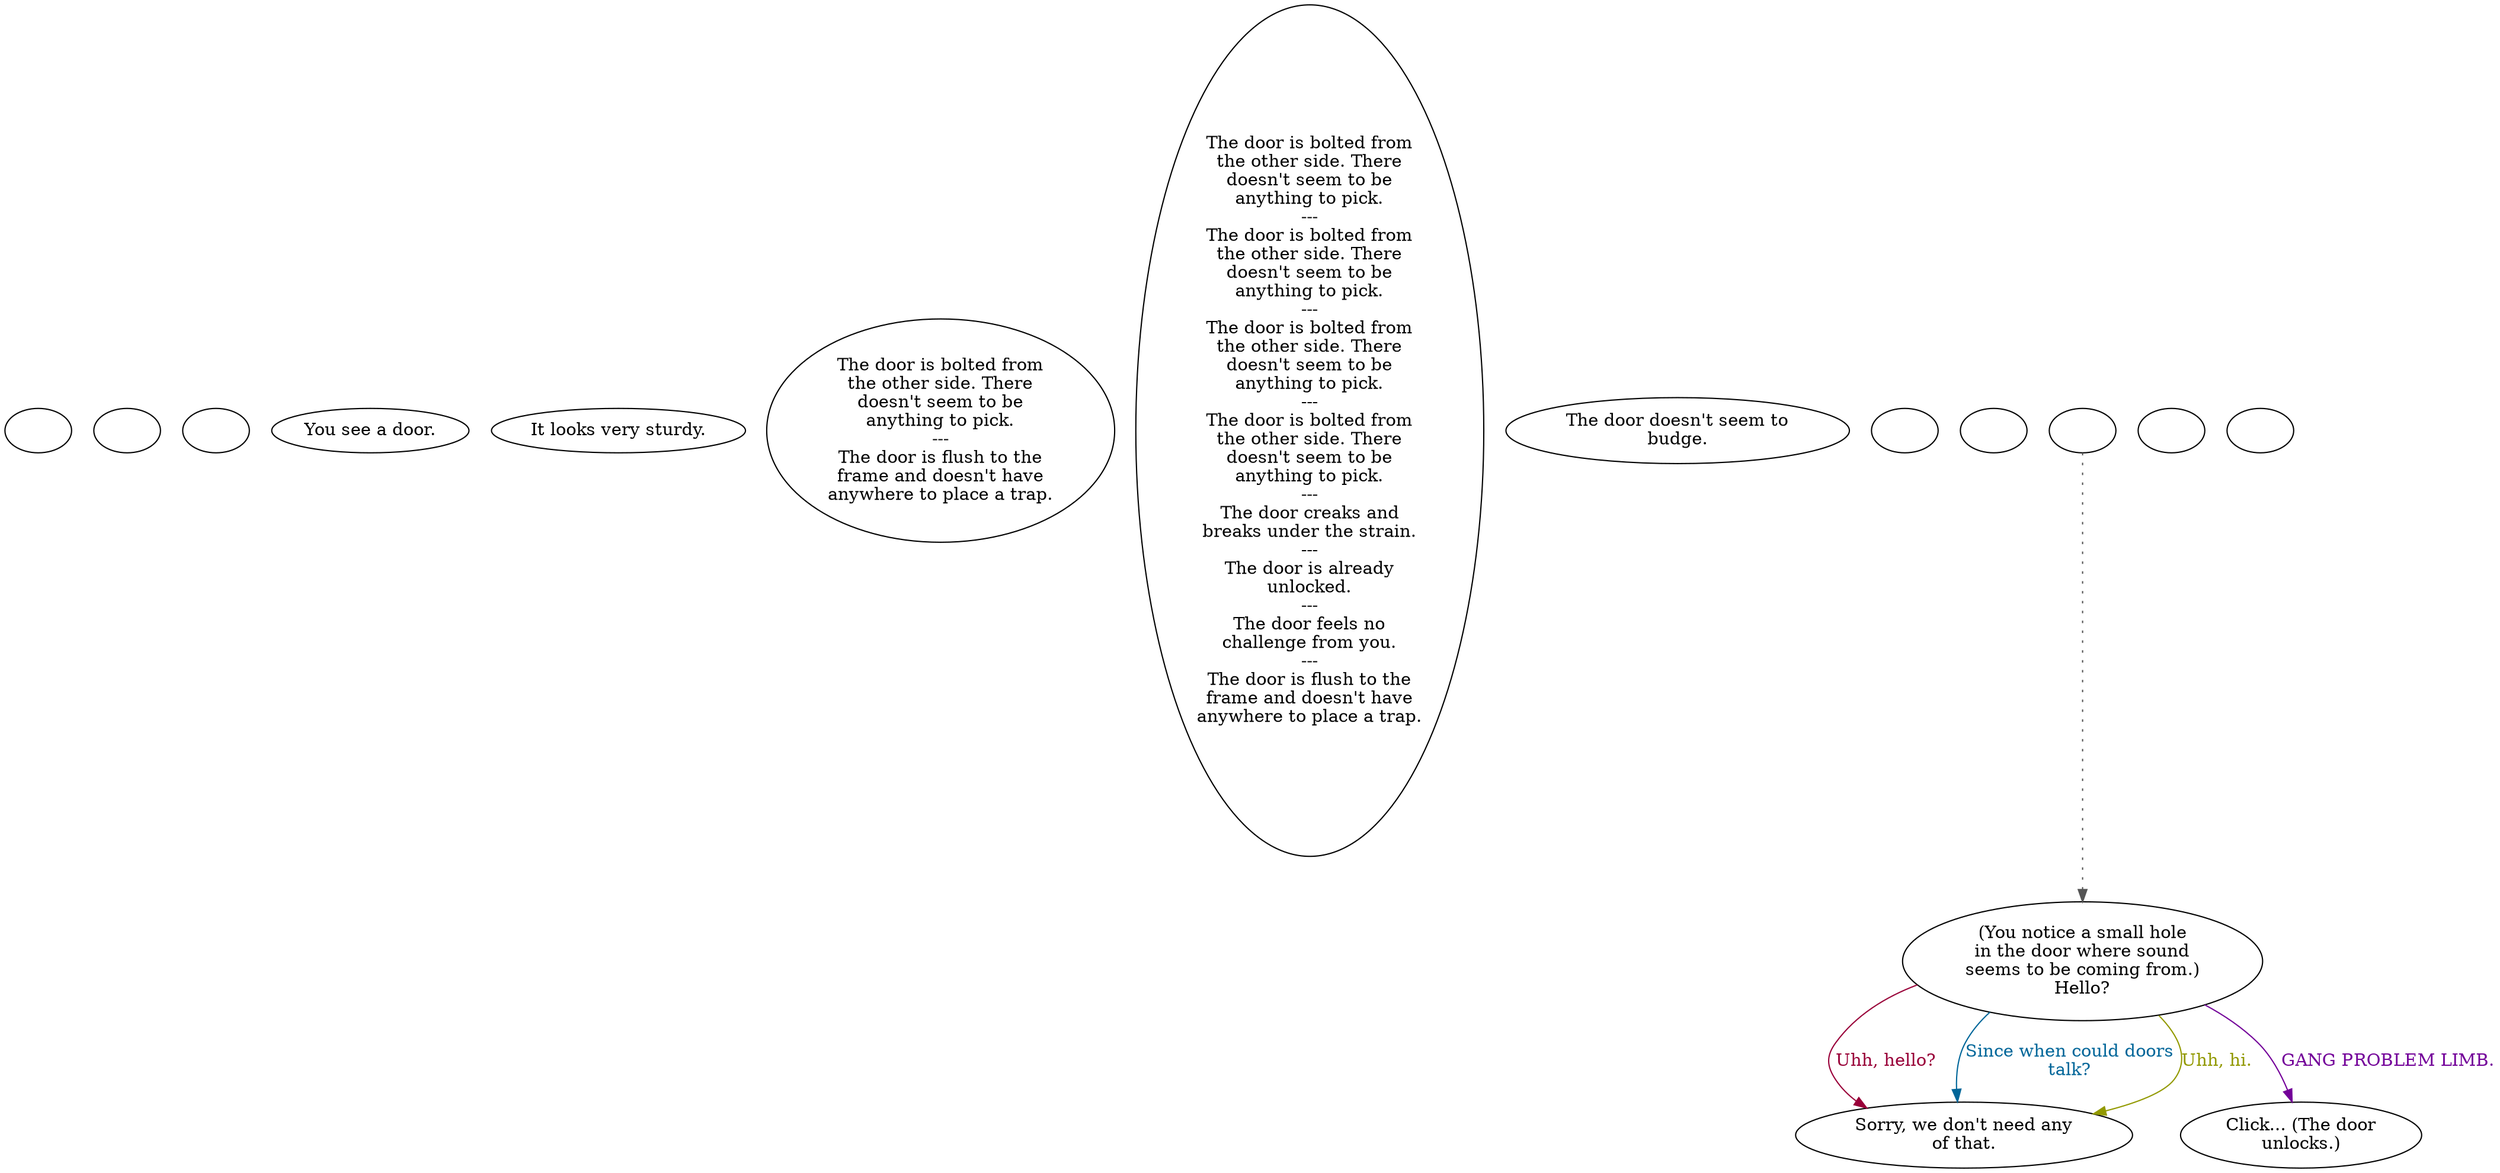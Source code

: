 digraph sscrpdor {
  "checkPartyMembersNearDoor" [style=filled       fillcolor="#FFFFFF"       color="#000000"]
  "checkPartyMembersNearDoor" [label=""]
  "start" [style=filled       fillcolor="#FFFFFF"       color="#000000"]
  "start" [label=""]
  "use_p_proc" [style=filled       fillcolor="#FFFFFF"       color="#000000"]
  "use_p_proc" [label=""]
  "look_at_p_proc" [style=filled       fillcolor="#FFFFFF"       color="#000000"]
  "look_at_p_proc" [label="You see a door."]
  "description_p_proc" [style=filled       fillcolor="#FFFFFF"       color="#000000"]
  "description_p_proc" [label="It looks very sturdy."]
  "use_skill_on_p_proc" [style=filled       fillcolor="#FFFFFF"       color="#000000"]
  "use_skill_on_p_proc" [label="The door is bolted from\nthe other side. There\ndoesn't seem to be\nanything to pick.\n---\nThe door is flush to the\nframe and doesn't have\nanywhere to place a trap."]
  "use_obj_on_p_proc" [style=filled       fillcolor="#FFFFFF"       color="#000000"]
  "use_obj_on_p_proc" [label="The door is bolted from\nthe other side. There\ndoesn't seem to be\nanything to pick.\n---\nThe door is bolted from\nthe other side. There\ndoesn't seem to be\nanything to pick.\n---\nThe door is bolted from\nthe other side. There\ndoesn't seem to be\nanything to pick.\n---\nThe door is bolted from\nthe other side. There\ndoesn't seem to be\nanything to pick.\n---\nThe door creaks and\nbreaks under the strain.\n---\nThe door is already\nunlocked.\n---\nThe door feels no\nchallenge from you.\n---\nThe door is flush to the\nframe and doesn't have\nanywhere to place a trap."]
  "damage_p_proc" [style=filled       fillcolor="#FFFFFF"       color="#000000"]
  "damage_p_proc" [label="The door doesn't seem to\nbudge."]
  "map_enter_p_proc" [style=filled       fillcolor="#FFFFFF"       color="#000000"]
  "map_enter_p_proc" [label=""]
  "map_update_p_proc" [style=filled       fillcolor="#FFFFFF"       color="#000000"]
  "map_update_p_proc" [label=""]
  "talk_p_proc" [style=filled       fillcolor="#FFFFFF"       color="#000000"]
  "talk_p_proc" -> "Node001" [style=dotted color="#555555"]
  "talk_p_proc" [label=""]
  "Node001" [style=filled       fillcolor="#FFFFFF"       color="#000000"]
  "Node001" [label="(You notice a small hole\nin the door where sound\nseems to be coming from.)\nHello?"]
  "Node001" -> "Node003" [label="Uhh, hello?" color="#990039" fontcolor="#990039"]
  "Node001" -> "Node003" [label="Since when could doors\ntalk?" color="#006699" fontcolor="#006699"]
  "Node001" -> "Node003" [label="Uhh, hi." color="#929900" fontcolor="#929900"]
  "Node001" -> "Node002" [label="GANG PROBLEM LIMB." color="#730099" fontcolor="#730099"]
  "Node002" [style=filled       fillcolor="#FFFFFF"       color="#000000"]
  "Node002" [label="Click... (The door\nunlocks.)"]
  "Node003" [style=filled       fillcolor="#FFFFFF"       color="#000000"]
  "Node003" [label="Sorry, we don't need any\nof that."]
  "timed_event_p_proc" [style=filled       fillcolor="#FFFFFF"       color="#000000"]
  "timed_event_p_proc" [label=""]
  "Node999" [style=filled       fillcolor="#FFFFFF"       color="#000000"]
  "Node999" [label=""]
}